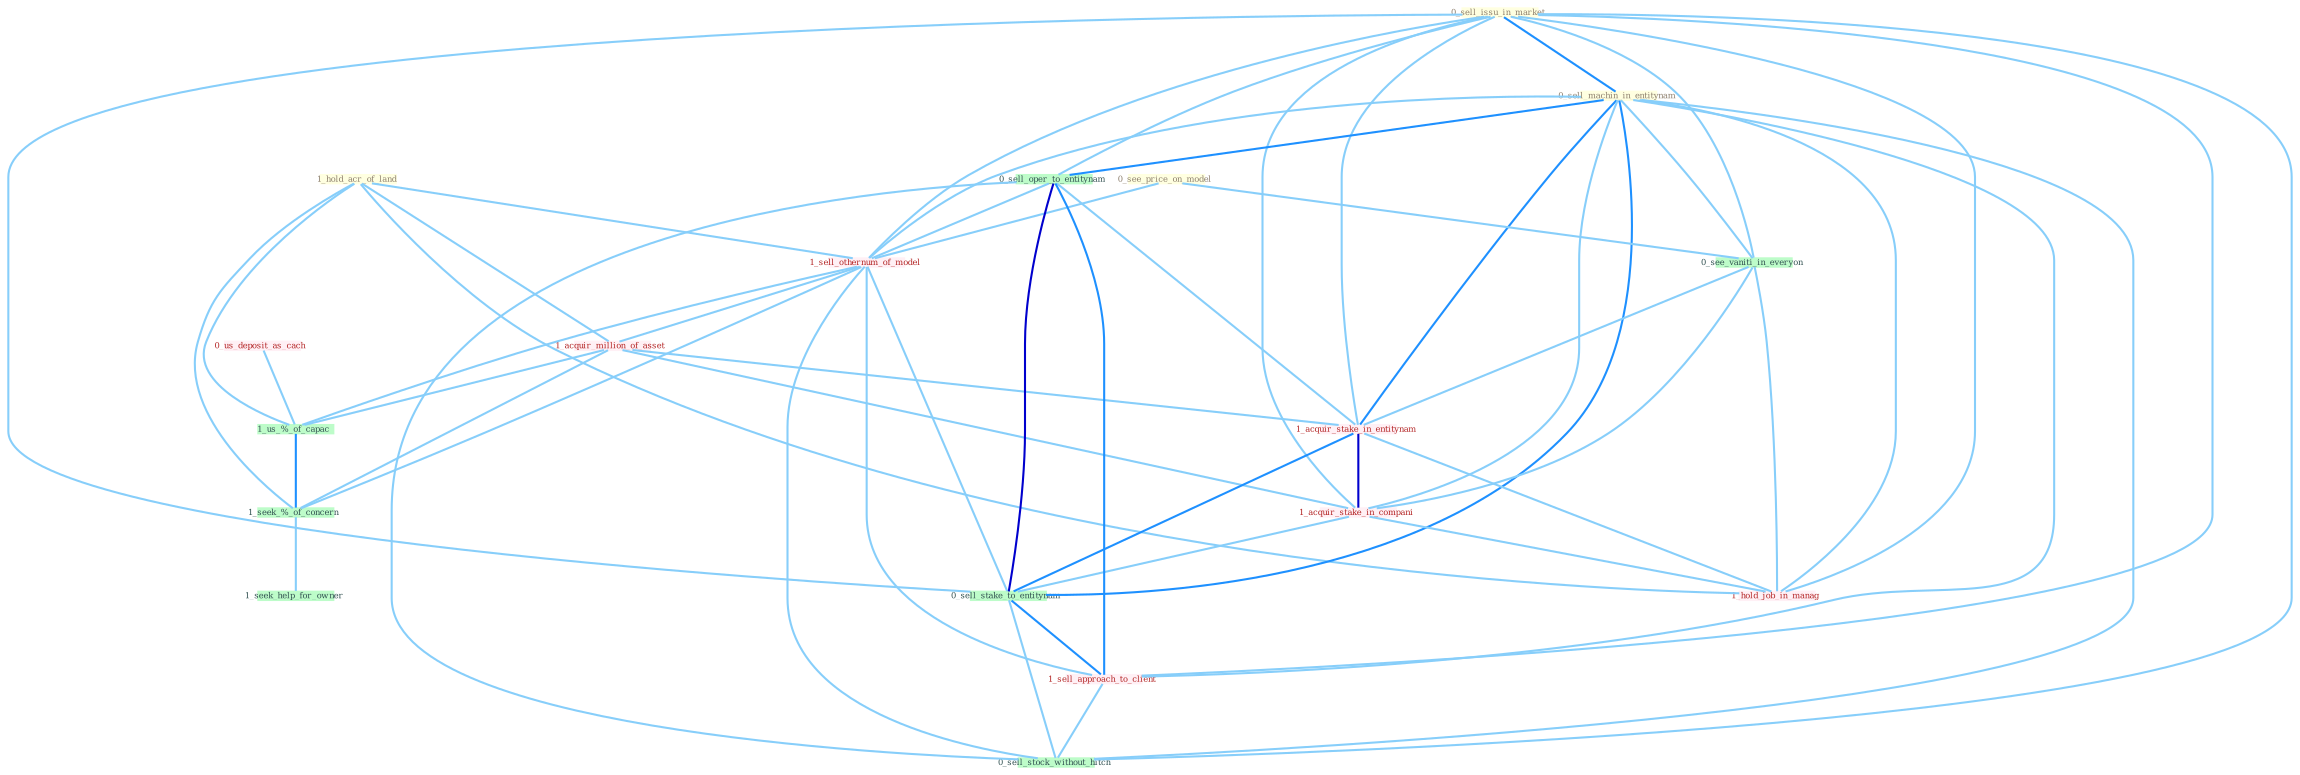 Graph G{ 
    node
    [shape=polygon,style=filled,width=.5,height=.06,color="#BDFCC9",fixedsize=true,fontsize=4,
    fontcolor="#2f4f4f"];
    {node
    [color="#ffffe0", fontcolor="#8b7d6b"] "1_hold_acr_of_land " "0_sell_issu_in_market " "0_sell_machin_in_entitynam " "0_see_price_on_model "}
{node [color="#fff0f5", fontcolor="#b22222"] "1_sell_othernum_of_model " "1_acquir_million_of_asset " "0_us_deposit_as_cach " "1_acquir_stake_in_entitynam " "1_acquir_stake_in_compani " "1_sell_approach_to_client " "1_hold_job_in_manag "}
edge [color="#B0E2FF"];

	"1_hold_acr_of_land " -- "1_sell_othernum_of_model " [w="1", color="#87cefa" ];
	"1_hold_acr_of_land " -- "1_acquir_million_of_asset " [w="1", color="#87cefa" ];
	"1_hold_acr_of_land " -- "1_us_%_of_capac " [w="1", color="#87cefa" ];
	"1_hold_acr_of_land " -- "1_hold_job_in_manag " [w="1", color="#87cefa" ];
	"1_hold_acr_of_land " -- "1_seek_%_of_concern " [w="1", color="#87cefa" ];
	"0_sell_issu_in_market " -- "0_sell_machin_in_entitynam " [w="2", color="#1e90ff" , len=0.8];
	"0_sell_issu_in_market " -- "0_sell_oper_to_entitynam " [w="1", color="#87cefa" ];
	"0_sell_issu_in_market " -- "1_sell_othernum_of_model " [w="1", color="#87cefa" ];
	"0_sell_issu_in_market " -- "0_see_vaniti_in_everyon " [w="1", color="#87cefa" ];
	"0_sell_issu_in_market " -- "1_acquir_stake_in_entitynam " [w="1", color="#87cefa" ];
	"0_sell_issu_in_market " -- "1_acquir_stake_in_compani " [w="1", color="#87cefa" ];
	"0_sell_issu_in_market " -- "0_sell_stake_to_entitynam " [w="1", color="#87cefa" ];
	"0_sell_issu_in_market " -- "1_sell_approach_to_client " [w="1", color="#87cefa" ];
	"0_sell_issu_in_market " -- "1_hold_job_in_manag " [w="1", color="#87cefa" ];
	"0_sell_issu_in_market " -- "0_sell_stock_without_hitch " [w="1", color="#87cefa" ];
	"0_sell_machin_in_entitynam " -- "0_sell_oper_to_entitynam " [w="2", color="#1e90ff" , len=0.8];
	"0_sell_machin_in_entitynam " -- "1_sell_othernum_of_model " [w="1", color="#87cefa" ];
	"0_sell_machin_in_entitynam " -- "0_see_vaniti_in_everyon " [w="1", color="#87cefa" ];
	"0_sell_machin_in_entitynam " -- "1_acquir_stake_in_entitynam " [w="2", color="#1e90ff" , len=0.8];
	"0_sell_machin_in_entitynam " -- "1_acquir_stake_in_compani " [w="1", color="#87cefa" ];
	"0_sell_machin_in_entitynam " -- "0_sell_stake_to_entitynam " [w="2", color="#1e90ff" , len=0.8];
	"0_sell_machin_in_entitynam " -- "1_sell_approach_to_client " [w="1", color="#87cefa" ];
	"0_sell_machin_in_entitynam " -- "1_hold_job_in_manag " [w="1", color="#87cefa" ];
	"0_sell_machin_in_entitynam " -- "0_sell_stock_without_hitch " [w="1", color="#87cefa" ];
	"0_see_price_on_model " -- "1_sell_othernum_of_model " [w="1", color="#87cefa" ];
	"0_see_price_on_model " -- "0_see_vaniti_in_everyon " [w="1", color="#87cefa" ];
	"0_sell_oper_to_entitynam " -- "1_sell_othernum_of_model " [w="1", color="#87cefa" ];
	"0_sell_oper_to_entitynam " -- "1_acquir_stake_in_entitynam " [w="1", color="#87cefa" ];
	"0_sell_oper_to_entitynam " -- "0_sell_stake_to_entitynam " [w="3", color="#0000cd" , len=0.6];
	"0_sell_oper_to_entitynam " -- "1_sell_approach_to_client " [w="2", color="#1e90ff" , len=0.8];
	"0_sell_oper_to_entitynam " -- "0_sell_stock_without_hitch " [w="1", color="#87cefa" ];
	"1_sell_othernum_of_model " -- "1_acquir_million_of_asset " [w="1", color="#87cefa" ];
	"1_sell_othernum_of_model " -- "0_sell_stake_to_entitynam " [w="1", color="#87cefa" ];
	"1_sell_othernum_of_model " -- "1_us_%_of_capac " [w="1", color="#87cefa" ];
	"1_sell_othernum_of_model " -- "1_sell_approach_to_client " [w="1", color="#87cefa" ];
	"1_sell_othernum_of_model " -- "0_sell_stock_without_hitch " [w="1", color="#87cefa" ];
	"1_sell_othernum_of_model " -- "1_seek_%_of_concern " [w="1", color="#87cefa" ];
	"0_see_vaniti_in_everyon " -- "1_acquir_stake_in_entitynam " [w="1", color="#87cefa" ];
	"0_see_vaniti_in_everyon " -- "1_acquir_stake_in_compani " [w="1", color="#87cefa" ];
	"0_see_vaniti_in_everyon " -- "1_hold_job_in_manag " [w="1", color="#87cefa" ];
	"1_acquir_million_of_asset " -- "1_acquir_stake_in_entitynam " [w="1", color="#87cefa" ];
	"1_acquir_million_of_asset " -- "1_acquir_stake_in_compani " [w="1", color="#87cefa" ];
	"1_acquir_million_of_asset " -- "1_us_%_of_capac " [w="1", color="#87cefa" ];
	"1_acquir_million_of_asset " -- "1_seek_%_of_concern " [w="1", color="#87cefa" ];
	"0_us_deposit_as_cach " -- "1_us_%_of_capac " [w="1", color="#87cefa" ];
	"1_acquir_stake_in_entitynam " -- "1_acquir_stake_in_compani " [w="3", color="#0000cd" , len=0.6];
	"1_acquir_stake_in_entitynam " -- "0_sell_stake_to_entitynam " [w="2", color="#1e90ff" , len=0.8];
	"1_acquir_stake_in_entitynam " -- "1_hold_job_in_manag " [w="1", color="#87cefa" ];
	"1_acquir_stake_in_compani " -- "0_sell_stake_to_entitynam " [w="1", color="#87cefa" ];
	"1_acquir_stake_in_compani " -- "1_hold_job_in_manag " [w="1", color="#87cefa" ];
	"0_sell_stake_to_entitynam " -- "1_sell_approach_to_client " [w="2", color="#1e90ff" , len=0.8];
	"0_sell_stake_to_entitynam " -- "0_sell_stock_without_hitch " [w="1", color="#87cefa" ];
	"1_us_%_of_capac " -- "1_seek_%_of_concern " [w="2", color="#1e90ff" , len=0.8];
	"1_sell_approach_to_client " -- "0_sell_stock_without_hitch " [w="1", color="#87cefa" ];
	"1_seek_%_of_concern " -- "1_seek_help_for_owner " [w="1", color="#87cefa" ];
}